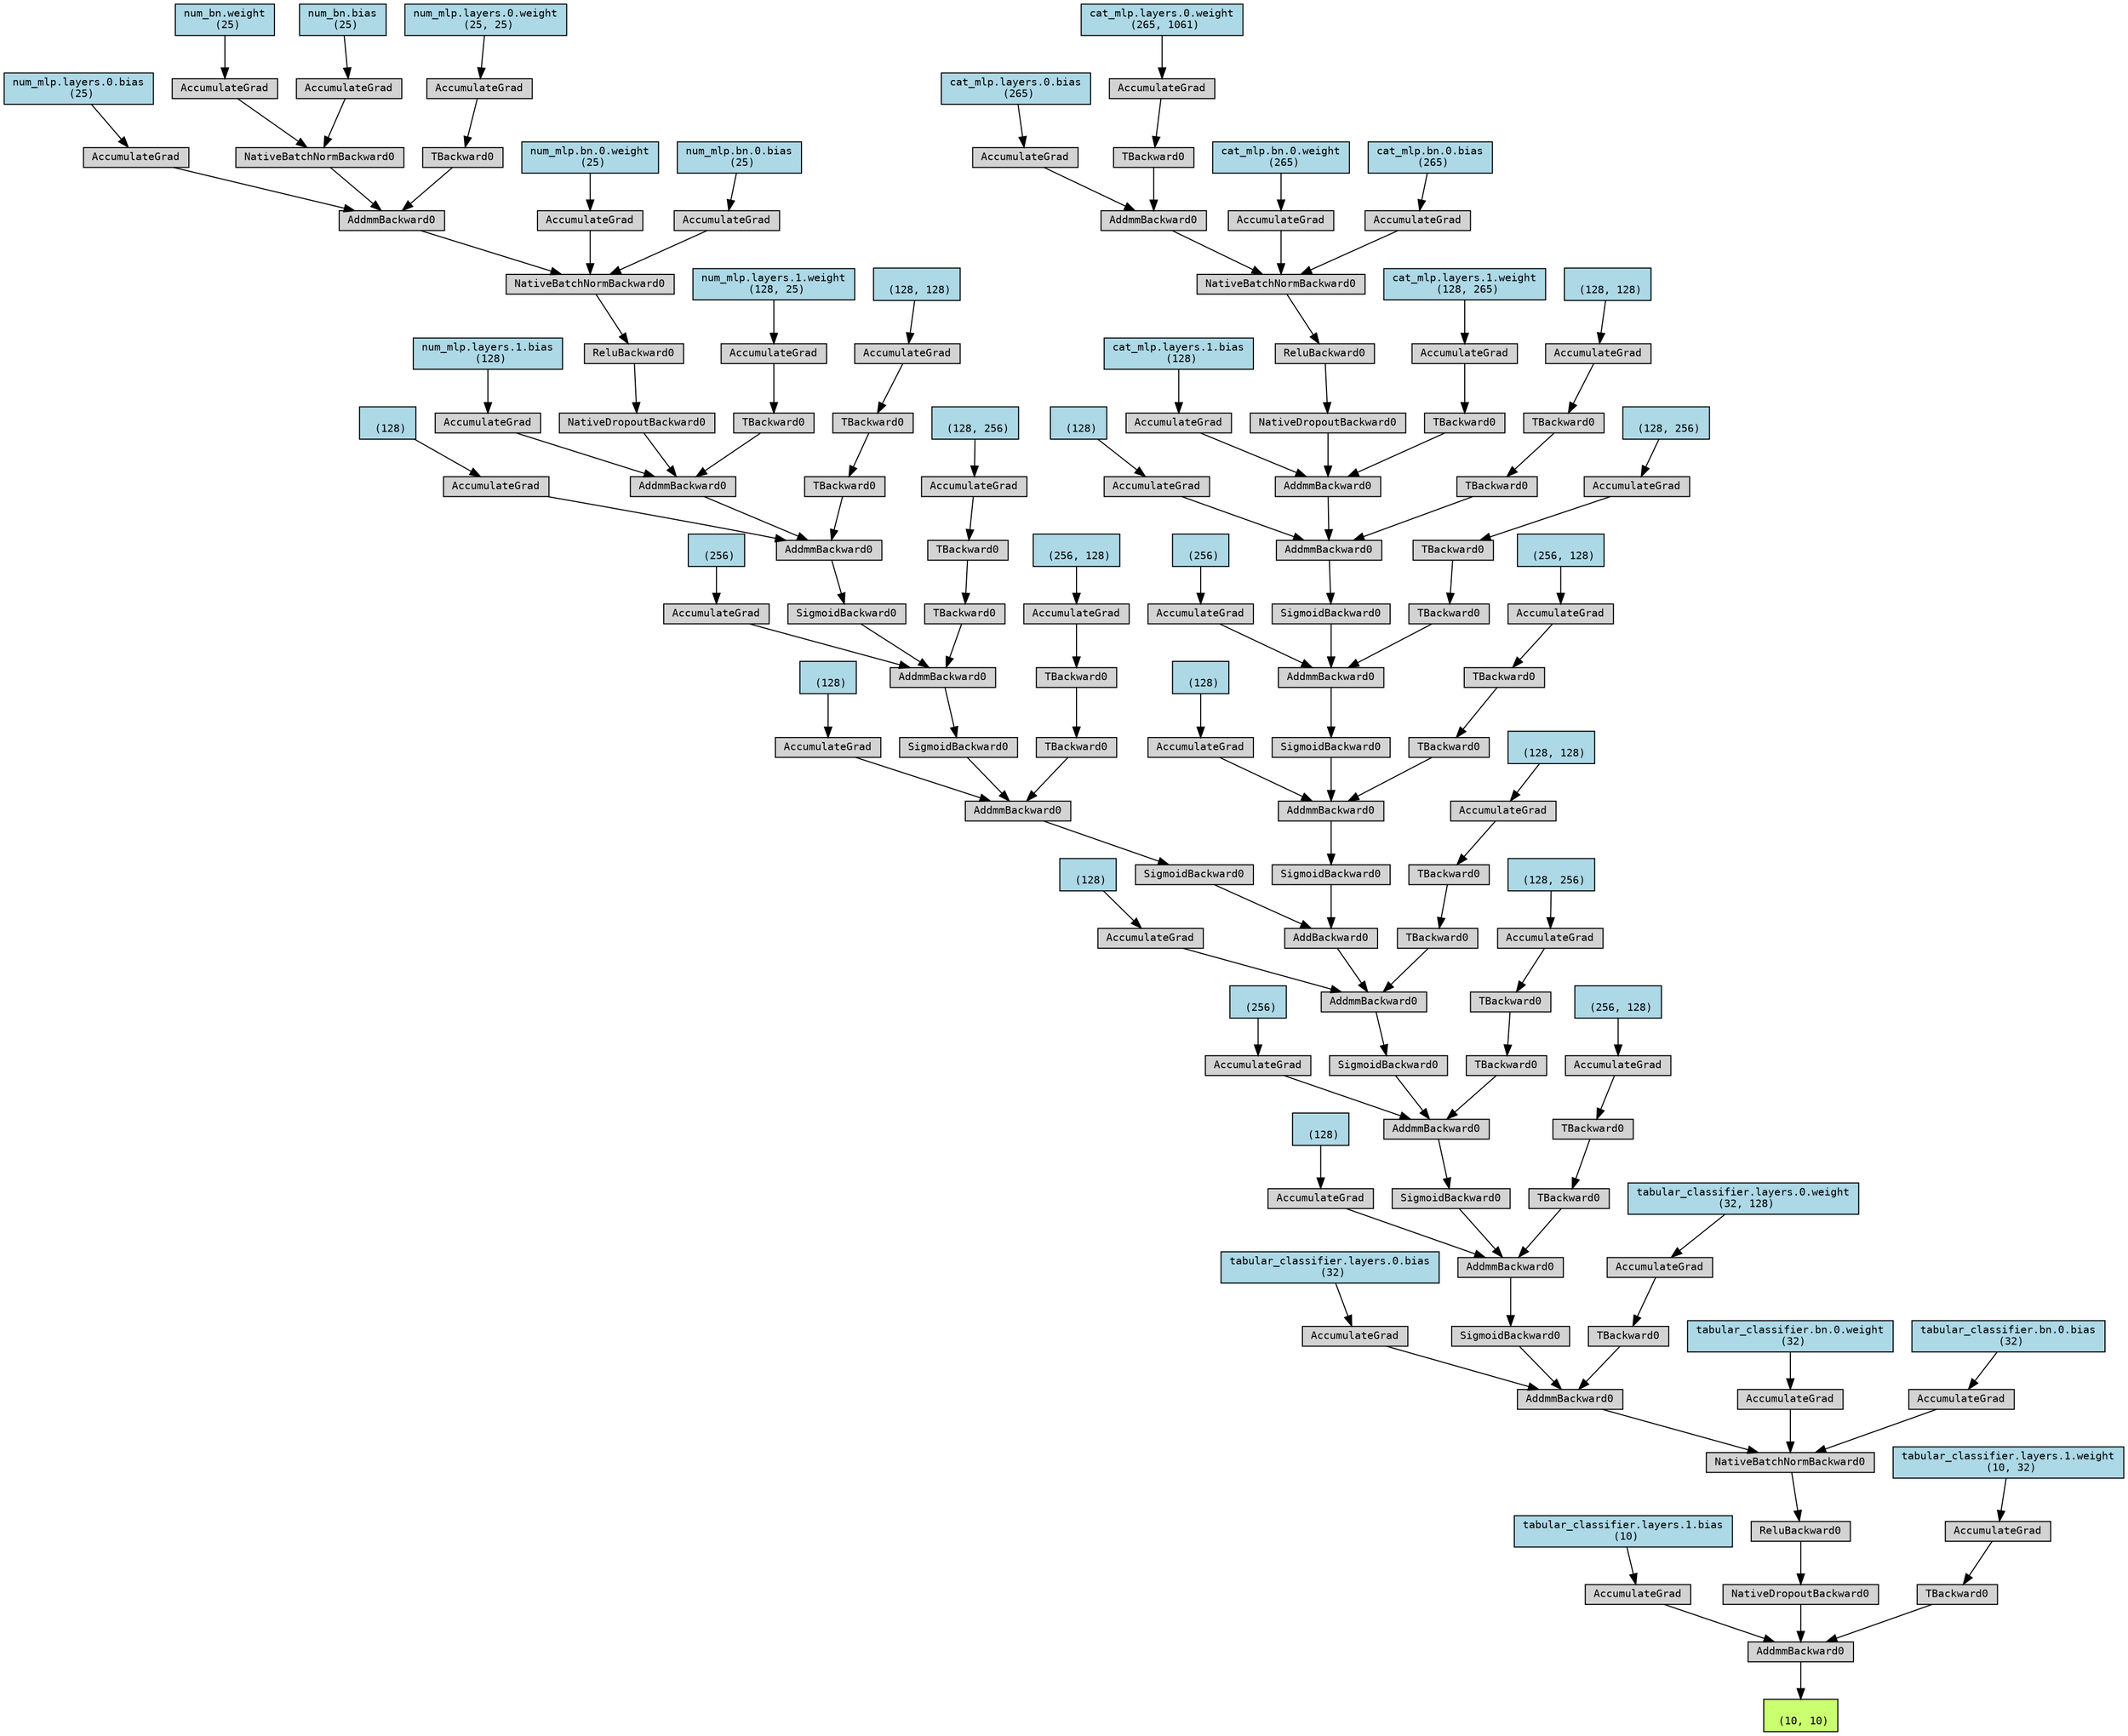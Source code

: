 digraph {
	graph [size="40.65,40.65"]
	node [align=left fontname=monospace fontsize=10 height=0.2 ranksep=0.1 shape=box style=filled]
	140176462908768 [label="
 (10, 10)" fillcolor=darkolivegreen1]
	140175811927200 [label=AddmmBackward0]
	140176557324464 -> 140175811927200
	140176463207856 [label="tabular_classifier.layers.1.bias
 (10)" fillcolor=lightblue]
	140176463207856 -> 140176557324464
	140176557324464 [label=AccumulateGrad]
	140176557325952 -> 140175811927200
	140176557325952 [label=NativeDropoutBackward0]
	140176557324752 -> 140176557325952
	140176557324752 [label=ReluBackward0]
	140176557324608 -> 140176557324752
	140176557324608 [label=NativeBatchNormBackward0]
	140176505701664 -> 140176557324608
	140176505701664 [label=AddmmBackward0]
	140176505702240 -> 140176505701664
	140176463207696 [label="tabular_classifier.layers.0.bias
 (32)" fillcolor=lightblue]
	140176463207696 -> 140176505702240
	140176505702240 [label=AccumulateGrad]
	140176505702192 -> 140176505701664
	140176505702192 [label=SigmoidBackward0]
	140176505701808 -> 140176505702192
	140176505701808 [label=AddmmBackward0]
	140176505700416 -> 140176505701808
	140176463530720 [label="
 (128)" fillcolor=lightblue]
	140176463530720 -> 140176505700416
	140176505700416 [label=AccumulateGrad]
	140176505701760 -> 140176505701808
	140176505701760 [label=SigmoidBackward0]
	140176505701616 -> 140176505701760
	140176505701616 [label=AddmmBackward0]
	140176505700656 -> 140176505701616
	140176463530400 [label="
 (256)" fillcolor=lightblue]
	140176463530400 -> 140176505700656
	140176505700656 [label=AccumulateGrad]
	140176505700752 -> 140176505701616
	140176505700752 [label=SigmoidBackward0]
	140176505702624 -> 140176505700752
	140176505702624 [label=AddmmBackward0]
	140176505702432 -> 140176505702624
	140176463530080 [label="
 (128)" fillcolor=lightblue]
	140176463530080 -> 140176505702432
	140176505702432 [label=AccumulateGrad]
	140176505702768 -> 140176505702624
	140176505702768 [label=AddBackward0]
	140176505702912 -> 140176505702768
	140176505702912 [label=SigmoidBackward0]
	140176505701328 -> 140176505702912
	140176505701328 [label=AddmmBackward0]
	140176505701472 -> 140176505701328
	140176463676496 [label="
 (128)" fillcolor=lightblue]
	140176463676496 -> 140176505701472
	140176505701472 [label=AccumulateGrad]
	140176505701280 -> 140176505701328
	140176505701280 [label=SigmoidBackward0]
	140176505701136 -> 140176505701280
	140176505701136 [label=AddmmBackward0]
	140176505701184 -> 140176505701136
	140176463676976 [label="
 (256)" fillcolor=lightblue]
	140176463676976 -> 140176505701184
	140176505701184 [label=AccumulateGrad]
	140176505701232 -> 140176505701136
	140176505701232 [label=SigmoidBackward0]
	140176505700944 -> 140176505701232
	140176505700944 [label=AddmmBackward0]
	140176505703056 -> 140176505700944
	140175806426224 [label="
 (128)" fillcolor=lightblue]
	140175806426224 -> 140176505703056
	140176505703056 [label=AccumulateGrad]
	140176505703008 -> 140176505700944
	140176505703008 [label=AddmmBackward0]
	140176505703152 -> 140176505703008
	140176463207136 [label="num_mlp.layers.1.bias
 (128)" fillcolor=lightblue]
	140176463207136 -> 140176505703152
	140176505703152 [label=AccumulateGrad]
	140176505703200 -> 140176505703008
	140176505703200 [label=NativeDropoutBackward0]
	140176505703344 -> 140176505703200
	140176505703344 [label=ReluBackward0]
	140176505703536 -> 140176505703344
	140176505703536 [label=NativeBatchNormBackward0]
	140176505703632 -> 140176505703536
	140176505703632 [label=AddmmBackward0]
	140176505703824 -> 140176505703632
	140176463206976 [label="num_mlp.layers.0.bias
 (25)" fillcolor=lightblue]
	140176463206976 -> 140176505703824
	140176505703824 [label=AccumulateGrad]
	140176505703776 -> 140176505703632
	140176505703776 [label=NativeBatchNormBackward0]
	140176505703920 -> 140176505703776
	140176463530800 [label="num_bn.weight
 (25)" fillcolor=lightblue]
	140176463530800 -> 140176505703920
	140176505703920 [label=AccumulateGrad]
	140176505703968 -> 140176505703776
	140176463530960 [label="num_bn.bias
 (25)" fillcolor=lightblue]
	140176463530960 -> 140176505703968
	140176505703968 [label=AccumulateGrad]
	140176505703728 -> 140176505703632
	140176505703728 [label=TBackward0]
	140176505704112 -> 140176505703728
	140176463206896 [label="num_mlp.layers.0.weight
 (25, 25)" fillcolor=lightblue]
	140176463206896 -> 140176505704112
	140176505704112 [label=AccumulateGrad]
	140176505703584 -> 140176505703536
	140176463207216 [label="num_mlp.bn.0.weight
 (25)" fillcolor=lightblue]
	140176463207216 -> 140176505703584
	140176505703584 [label=AccumulateGrad]
	140176505703440 -> 140176505703536
	140176463207296 [label="num_mlp.bn.0.bias
 (25)" fillcolor=lightblue]
	140176463207296 -> 140176505703440
	140176505703440 [label=AccumulateGrad]
	140176505703248 -> 140176505703008
	140176505703248 [label=TBackward0]
	140176505703680 -> 140176505703248
	140176463207056 [label="num_mlp.layers.1.weight
 (128, 25)" fillcolor=lightblue]
	140176463207056 -> 140176505703680
	140176505703680 [label=AccumulateGrad]
	140176505700896 -> 140176505700944
	140176505700896 [label=TBackward0]
	140176505704064 -> 140176505700896
	140176505704064 [label=TBackward0]
	140176505703392 -> 140176505704064
	140176557344864 [label="
 (128, 128)" fillcolor=lightblue]
	140176557344864 -> 140176505703392
	140176505703392 [label=AccumulateGrad]
	140176505701040 -> 140176505701136
	140176505701040 [label=TBackward0]
	140176505703488 -> 140176505701040
	140176505703488 [label=TBackward0]
	140176505704160 -> 140176505703488
	140176557345504 [label="
 (128, 256)" fillcolor=lightblue]
	140176557345504 -> 140176505704160
	140176505704160 [label=AccumulateGrad]
	140176505702528 -> 140176505701328
	140176505702528 [label=TBackward0]
	140176505703104 -> 140176505702528
	140176505703104 [label=TBackward0]
	140176505703296 -> 140176505703104
	140176463676576 [label="
 (256, 128)" fillcolor=lightblue]
	140176463676576 -> 140176505703296
	140176505703296 [label=AccumulateGrad]
	140176505702960 -> 140176505702768
	140176505702960 [label=SigmoidBackward0]
	140176505700848 -> 140176505702960
	140176505700848 [label=AddmmBackward0]
	140176505700992 -> 140176505700848
	140176463529760 [label="
 (128)" fillcolor=lightblue]
	140176463529760 -> 140176505700992
	140176505700992 [label=AccumulateGrad]
	140176505703872 -> 140176505700848
	140176505703872 [label=SigmoidBackward0]
	140176505701088 -> 140176505703872
	140176505701088 [label=AddmmBackward0]
	140176505704352 -> 140176505701088
	140176463529440 [label="
 (256)" fillcolor=lightblue]
	140176463529440 -> 140176505704352
	140176505704352 [label=AccumulateGrad]
	140176505704304 -> 140176505701088
	140176505704304 [label=SigmoidBackward0]
	140176462946368 -> 140176505704304
	140176462946368 [label=AddmmBackward0]
	140176462946560 -> 140176462946368
	140176463528000 [label="
 (128)" fillcolor=lightblue]
	140176463528000 -> 140176462946560
	140176462946560 [label=AccumulateGrad]
	140176462946512 -> 140176462946368
	140176462946512 [label=AddmmBackward0]
	140176462946656 -> 140176462946512
	140176463206336 [label="cat_mlp.layers.1.bias
 (128)" fillcolor=lightblue]
	140176463206336 -> 140176462946656
	140176462946656 [label=AccumulateGrad]
	140176462946704 -> 140176462946512
	140176462946704 [label=NativeDropoutBackward0]
	140176462946848 -> 140176462946704
	140176462946848 [label=ReluBackward0]
	140176462947040 -> 140176462946848
	140176462947040 [label=NativeBatchNormBackward0]
	140176462947136 -> 140176462947040
	140176462947136 [label=AddmmBackward0]
	140176462947328 -> 140176462947136
	140176463205056 [label="cat_mlp.layers.0.bias
 (265)" fillcolor=lightblue]
	140176463205056 -> 140176462947328
	140176462947328 [label=AccumulateGrad]
	140176462947280 -> 140176462947136
	140176462947280 [label=TBackward0]
	140176462947376 -> 140176462947280
	140176463204976 [label="cat_mlp.layers.0.weight
 (265, 1061)" fillcolor=lightblue]
	140176463204976 -> 140176462947376
	140176462947376 [label=AccumulateGrad]
	140176462947088 -> 140176462947040
	140176463206496 [label="cat_mlp.bn.0.weight
 (265)" fillcolor=lightblue]
	140176463206496 -> 140176462947088
	140176462947088 [label=AccumulateGrad]
	140176462946944 -> 140176462947040
	140176463206576 [label="cat_mlp.bn.0.bias
 (265)" fillcolor=lightblue]
	140176463206576 -> 140176462946944
	140176462946944 [label=AccumulateGrad]
	140176462946752 -> 140176462946512
	140176462946752 [label=TBackward0]
	140176462947184 -> 140176462946752
	140176463206256 [label="cat_mlp.layers.1.weight
 (128, 265)" fillcolor=lightblue]
	140176463206256 -> 140176462947184
	140176462947184 [label=AccumulateGrad]
	140176462946464 -> 140176462946368
	140176462946464 [label=TBackward0]
	140176462947424 -> 140176462946464
	140176462947424 [label=TBackward0]
	140176462946896 -> 140176462947424
	140176463528080 [label="
 (128, 128)" fillcolor=lightblue]
	140176463528080 -> 140176462946896
	140176462946896 [label=AccumulateGrad]
	140176505704256 -> 140176505701088
	140176505704256 [label=TBackward0]
	140176462946992 -> 140176505704256
	140176462946992 [label=TBackward0]
	140176462947520 -> 140176462946992
	140176463529200 [label="
 (128, 256)" fillcolor=lightblue]
	140176463529200 -> 140176462947520
	140176462947520 [label=AccumulateGrad]
	140176505701376 -> 140176505700848
	140176505701376 [label=TBackward0]
	140176505704400 -> 140176505701376
	140176505704400 [label=TBackward0]
	140176462946800 -> 140176505704400
	140176463529600 [label="
 (256, 128)" fillcolor=lightblue]
	140176463529600 -> 140176462946800
	140176462946800 [label=AccumulateGrad]
	140176505702480 -> 140176505702624
	140176505702480 [label=TBackward0]
	140176505704208 -> 140176505702480
	140176505704208 [label=TBackward0]
	140176505704016 -> 140176505704208
	140176463529920 [label="
 (128, 128)" fillcolor=lightblue]
	140176463529920 -> 140176505704016
	140176505704016 [label=AccumulateGrad]
	140176505702720 -> 140176505701616
	140176505702720 [label=TBackward0]
	140176505701424 -> 140176505702720
	140176505701424 [label=TBackward0]
	140176505700608 -> 140176505701424
	140176463530160 [label="
 (128, 256)" fillcolor=lightblue]
	140176463530160 -> 140176505700608
	140176505700608 [label=AccumulateGrad]
	140176505701904 -> 140176505701808
	140176505701904 [label=TBackward0]
	140176505702288 -> 140176505701904
	140176505702288 [label=TBackward0]
	140176505702816 -> 140176505702288
	140176463530560 [label="
 (256, 128)" fillcolor=lightblue]
	140176463530560 -> 140176505702816
	140176505702816 [label=AccumulateGrad]
	140176505701712 -> 140176505701664
	140176505701712 [label=TBackward0]
	140176505700704 -> 140176505701712
	140176463207616 [label="tabular_classifier.layers.0.weight
 (32, 128)" fillcolor=lightblue]
	140176463207616 -> 140176505700704
	140176505700704 [label=AccumulateGrad]
	140176505701520 -> 140176557324608
	140176463207936 [label="tabular_classifier.bn.0.weight
 (32)" fillcolor=lightblue]
	140176463207936 -> 140176505701520
	140176505701520 [label=AccumulateGrad]
	140176505701856 -> 140176557324608
	140176463208016 [label="tabular_classifier.bn.0.bias
 (32)" fillcolor=lightblue]
	140176463208016 -> 140176505701856
	140176505701856 [label=AccumulateGrad]
	140176557324896 -> 140175811927200
	140176557324896 [label=TBackward0]
	140176557325424 -> 140176557324896
	140176463207776 [label="tabular_classifier.layers.1.weight
 (10, 32)" fillcolor=lightblue]
	140176463207776 -> 140176557325424
	140176557325424 [label=AccumulateGrad]
	140175811927200 -> 140176462908768
}
